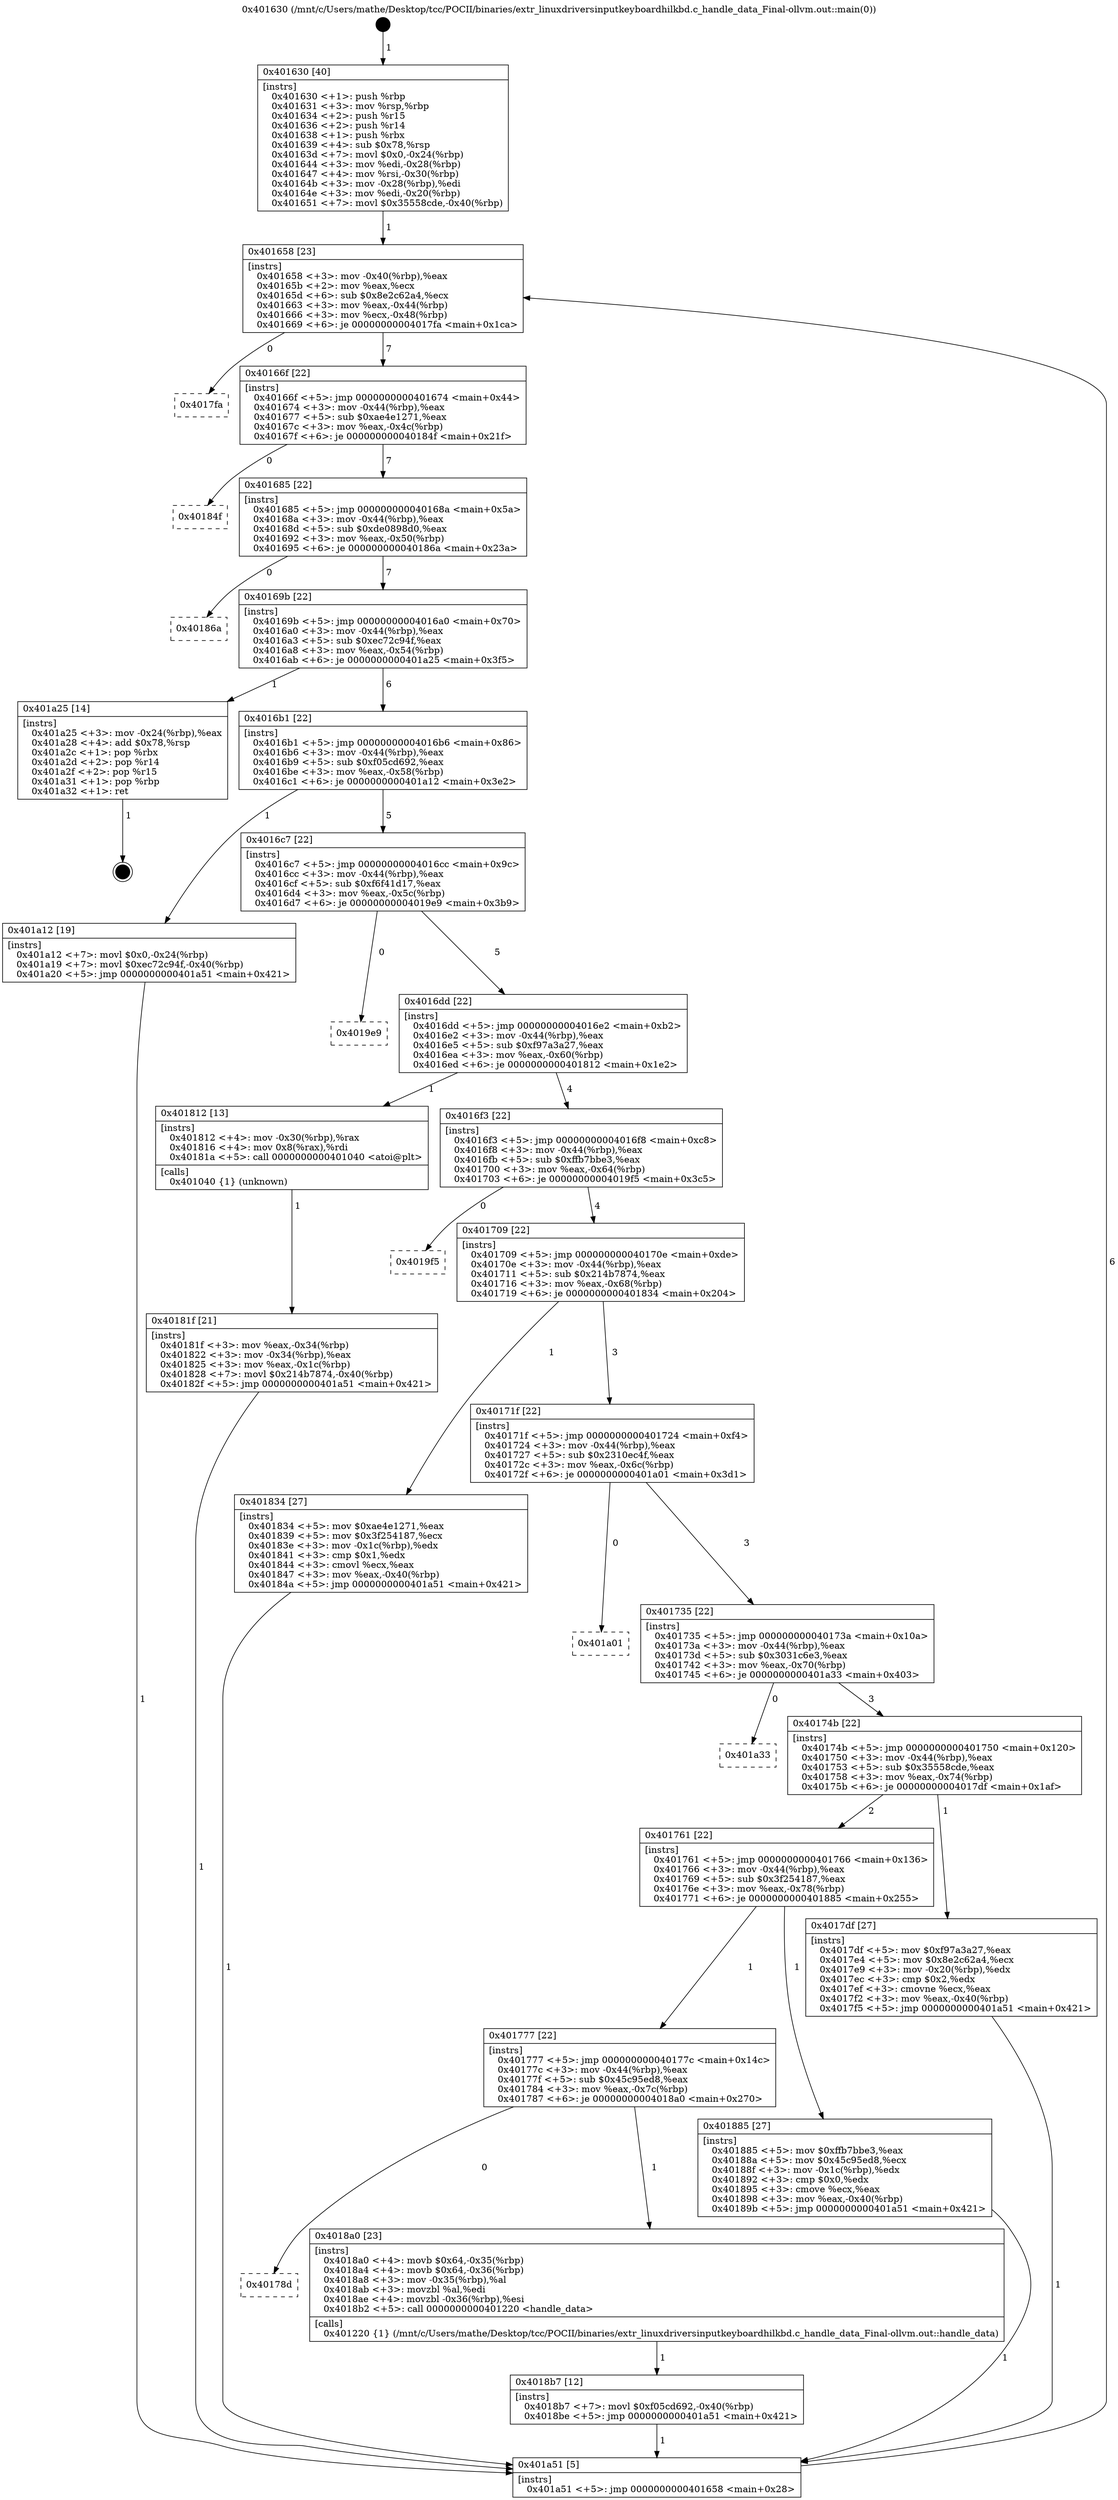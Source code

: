 digraph "0x401630" {
  label = "0x401630 (/mnt/c/Users/mathe/Desktop/tcc/POCII/binaries/extr_linuxdriversinputkeyboardhilkbd.c_handle_data_Final-ollvm.out::main(0))"
  labelloc = "t"
  node[shape=record]

  Entry [label="",width=0.3,height=0.3,shape=circle,fillcolor=black,style=filled]
  "0x401658" [label="{
     0x401658 [23]\l
     | [instrs]\l
     &nbsp;&nbsp;0x401658 \<+3\>: mov -0x40(%rbp),%eax\l
     &nbsp;&nbsp;0x40165b \<+2\>: mov %eax,%ecx\l
     &nbsp;&nbsp;0x40165d \<+6\>: sub $0x8e2c62a4,%ecx\l
     &nbsp;&nbsp;0x401663 \<+3\>: mov %eax,-0x44(%rbp)\l
     &nbsp;&nbsp;0x401666 \<+3\>: mov %ecx,-0x48(%rbp)\l
     &nbsp;&nbsp;0x401669 \<+6\>: je 00000000004017fa \<main+0x1ca\>\l
  }"]
  "0x4017fa" [label="{
     0x4017fa\l
  }", style=dashed]
  "0x40166f" [label="{
     0x40166f [22]\l
     | [instrs]\l
     &nbsp;&nbsp;0x40166f \<+5\>: jmp 0000000000401674 \<main+0x44\>\l
     &nbsp;&nbsp;0x401674 \<+3\>: mov -0x44(%rbp),%eax\l
     &nbsp;&nbsp;0x401677 \<+5\>: sub $0xae4e1271,%eax\l
     &nbsp;&nbsp;0x40167c \<+3\>: mov %eax,-0x4c(%rbp)\l
     &nbsp;&nbsp;0x40167f \<+6\>: je 000000000040184f \<main+0x21f\>\l
  }"]
  Exit [label="",width=0.3,height=0.3,shape=circle,fillcolor=black,style=filled,peripheries=2]
  "0x40184f" [label="{
     0x40184f\l
  }", style=dashed]
  "0x401685" [label="{
     0x401685 [22]\l
     | [instrs]\l
     &nbsp;&nbsp;0x401685 \<+5\>: jmp 000000000040168a \<main+0x5a\>\l
     &nbsp;&nbsp;0x40168a \<+3\>: mov -0x44(%rbp),%eax\l
     &nbsp;&nbsp;0x40168d \<+5\>: sub $0xde0898d0,%eax\l
     &nbsp;&nbsp;0x401692 \<+3\>: mov %eax,-0x50(%rbp)\l
     &nbsp;&nbsp;0x401695 \<+6\>: je 000000000040186a \<main+0x23a\>\l
  }"]
  "0x4018b7" [label="{
     0x4018b7 [12]\l
     | [instrs]\l
     &nbsp;&nbsp;0x4018b7 \<+7\>: movl $0xf05cd692,-0x40(%rbp)\l
     &nbsp;&nbsp;0x4018be \<+5\>: jmp 0000000000401a51 \<main+0x421\>\l
  }"]
  "0x40186a" [label="{
     0x40186a\l
  }", style=dashed]
  "0x40169b" [label="{
     0x40169b [22]\l
     | [instrs]\l
     &nbsp;&nbsp;0x40169b \<+5\>: jmp 00000000004016a0 \<main+0x70\>\l
     &nbsp;&nbsp;0x4016a0 \<+3\>: mov -0x44(%rbp),%eax\l
     &nbsp;&nbsp;0x4016a3 \<+5\>: sub $0xec72c94f,%eax\l
     &nbsp;&nbsp;0x4016a8 \<+3\>: mov %eax,-0x54(%rbp)\l
     &nbsp;&nbsp;0x4016ab \<+6\>: je 0000000000401a25 \<main+0x3f5\>\l
  }"]
  "0x40178d" [label="{
     0x40178d\l
  }", style=dashed]
  "0x401a25" [label="{
     0x401a25 [14]\l
     | [instrs]\l
     &nbsp;&nbsp;0x401a25 \<+3\>: mov -0x24(%rbp),%eax\l
     &nbsp;&nbsp;0x401a28 \<+4\>: add $0x78,%rsp\l
     &nbsp;&nbsp;0x401a2c \<+1\>: pop %rbx\l
     &nbsp;&nbsp;0x401a2d \<+2\>: pop %r14\l
     &nbsp;&nbsp;0x401a2f \<+2\>: pop %r15\l
     &nbsp;&nbsp;0x401a31 \<+1\>: pop %rbp\l
     &nbsp;&nbsp;0x401a32 \<+1\>: ret\l
  }"]
  "0x4016b1" [label="{
     0x4016b1 [22]\l
     | [instrs]\l
     &nbsp;&nbsp;0x4016b1 \<+5\>: jmp 00000000004016b6 \<main+0x86\>\l
     &nbsp;&nbsp;0x4016b6 \<+3\>: mov -0x44(%rbp),%eax\l
     &nbsp;&nbsp;0x4016b9 \<+5\>: sub $0xf05cd692,%eax\l
     &nbsp;&nbsp;0x4016be \<+3\>: mov %eax,-0x58(%rbp)\l
     &nbsp;&nbsp;0x4016c1 \<+6\>: je 0000000000401a12 \<main+0x3e2\>\l
  }"]
  "0x4018a0" [label="{
     0x4018a0 [23]\l
     | [instrs]\l
     &nbsp;&nbsp;0x4018a0 \<+4\>: movb $0x64,-0x35(%rbp)\l
     &nbsp;&nbsp;0x4018a4 \<+4\>: movb $0x64,-0x36(%rbp)\l
     &nbsp;&nbsp;0x4018a8 \<+3\>: mov -0x35(%rbp),%al\l
     &nbsp;&nbsp;0x4018ab \<+3\>: movzbl %al,%edi\l
     &nbsp;&nbsp;0x4018ae \<+4\>: movzbl -0x36(%rbp),%esi\l
     &nbsp;&nbsp;0x4018b2 \<+5\>: call 0000000000401220 \<handle_data\>\l
     | [calls]\l
     &nbsp;&nbsp;0x401220 \{1\} (/mnt/c/Users/mathe/Desktop/tcc/POCII/binaries/extr_linuxdriversinputkeyboardhilkbd.c_handle_data_Final-ollvm.out::handle_data)\l
  }"]
  "0x401a12" [label="{
     0x401a12 [19]\l
     | [instrs]\l
     &nbsp;&nbsp;0x401a12 \<+7\>: movl $0x0,-0x24(%rbp)\l
     &nbsp;&nbsp;0x401a19 \<+7\>: movl $0xec72c94f,-0x40(%rbp)\l
     &nbsp;&nbsp;0x401a20 \<+5\>: jmp 0000000000401a51 \<main+0x421\>\l
  }"]
  "0x4016c7" [label="{
     0x4016c7 [22]\l
     | [instrs]\l
     &nbsp;&nbsp;0x4016c7 \<+5\>: jmp 00000000004016cc \<main+0x9c\>\l
     &nbsp;&nbsp;0x4016cc \<+3\>: mov -0x44(%rbp),%eax\l
     &nbsp;&nbsp;0x4016cf \<+5\>: sub $0xf6f41d17,%eax\l
     &nbsp;&nbsp;0x4016d4 \<+3\>: mov %eax,-0x5c(%rbp)\l
     &nbsp;&nbsp;0x4016d7 \<+6\>: je 00000000004019e9 \<main+0x3b9\>\l
  }"]
  "0x401777" [label="{
     0x401777 [22]\l
     | [instrs]\l
     &nbsp;&nbsp;0x401777 \<+5\>: jmp 000000000040177c \<main+0x14c\>\l
     &nbsp;&nbsp;0x40177c \<+3\>: mov -0x44(%rbp),%eax\l
     &nbsp;&nbsp;0x40177f \<+5\>: sub $0x45c95ed8,%eax\l
     &nbsp;&nbsp;0x401784 \<+3\>: mov %eax,-0x7c(%rbp)\l
     &nbsp;&nbsp;0x401787 \<+6\>: je 00000000004018a0 \<main+0x270\>\l
  }"]
  "0x4019e9" [label="{
     0x4019e9\l
  }", style=dashed]
  "0x4016dd" [label="{
     0x4016dd [22]\l
     | [instrs]\l
     &nbsp;&nbsp;0x4016dd \<+5\>: jmp 00000000004016e2 \<main+0xb2\>\l
     &nbsp;&nbsp;0x4016e2 \<+3\>: mov -0x44(%rbp),%eax\l
     &nbsp;&nbsp;0x4016e5 \<+5\>: sub $0xf97a3a27,%eax\l
     &nbsp;&nbsp;0x4016ea \<+3\>: mov %eax,-0x60(%rbp)\l
     &nbsp;&nbsp;0x4016ed \<+6\>: je 0000000000401812 \<main+0x1e2\>\l
  }"]
  "0x401885" [label="{
     0x401885 [27]\l
     | [instrs]\l
     &nbsp;&nbsp;0x401885 \<+5\>: mov $0xffb7bbe3,%eax\l
     &nbsp;&nbsp;0x40188a \<+5\>: mov $0x45c95ed8,%ecx\l
     &nbsp;&nbsp;0x40188f \<+3\>: mov -0x1c(%rbp),%edx\l
     &nbsp;&nbsp;0x401892 \<+3\>: cmp $0x0,%edx\l
     &nbsp;&nbsp;0x401895 \<+3\>: cmove %ecx,%eax\l
     &nbsp;&nbsp;0x401898 \<+3\>: mov %eax,-0x40(%rbp)\l
     &nbsp;&nbsp;0x40189b \<+5\>: jmp 0000000000401a51 \<main+0x421\>\l
  }"]
  "0x401812" [label="{
     0x401812 [13]\l
     | [instrs]\l
     &nbsp;&nbsp;0x401812 \<+4\>: mov -0x30(%rbp),%rax\l
     &nbsp;&nbsp;0x401816 \<+4\>: mov 0x8(%rax),%rdi\l
     &nbsp;&nbsp;0x40181a \<+5\>: call 0000000000401040 \<atoi@plt\>\l
     | [calls]\l
     &nbsp;&nbsp;0x401040 \{1\} (unknown)\l
  }"]
  "0x4016f3" [label="{
     0x4016f3 [22]\l
     | [instrs]\l
     &nbsp;&nbsp;0x4016f3 \<+5\>: jmp 00000000004016f8 \<main+0xc8\>\l
     &nbsp;&nbsp;0x4016f8 \<+3\>: mov -0x44(%rbp),%eax\l
     &nbsp;&nbsp;0x4016fb \<+5\>: sub $0xffb7bbe3,%eax\l
     &nbsp;&nbsp;0x401700 \<+3\>: mov %eax,-0x64(%rbp)\l
     &nbsp;&nbsp;0x401703 \<+6\>: je 00000000004019f5 \<main+0x3c5\>\l
  }"]
  "0x40181f" [label="{
     0x40181f [21]\l
     | [instrs]\l
     &nbsp;&nbsp;0x40181f \<+3\>: mov %eax,-0x34(%rbp)\l
     &nbsp;&nbsp;0x401822 \<+3\>: mov -0x34(%rbp),%eax\l
     &nbsp;&nbsp;0x401825 \<+3\>: mov %eax,-0x1c(%rbp)\l
     &nbsp;&nbsp;0x401828 \<+7\>: movl $0x214b7874,-0x40(%rbp)\l
     &nbsp;&nbsp;0x40182f \<+5\>: jmp 0000000000401a51 \<main+0x421\>\l
  }"]
  "0x4019f5" [label="{
     0x4019f5\l
  }", style=dashed]
  "0x401709" [label="{
     0x401709 [22]\l
     | [instrs]\l
     &nbsp;&nbsp;0x401709 \<+5\>: jmp 000000000040170e \<main+0xde\>\l
     &nbsp;&nbsp;0x40170e \<+3\>: mov -0x44(%rbp),%eax\l
     &nbsp;&nbsp;0x401711 \<+5\>: sub $0x214b7874,%eax\l
     &nbsp;&nbsp;0x401716 \<+3\>: mov %eax,-0x68(%rbp)\l
     &nbsp;&nbsp;0x401719 \<+6\>: je 0000000000401834 \<main+0x204\>\l
  }"]
  "0x401630" [label="{
     0x401630 [40]\l
     | [instrs]\l
     &nbsp;&nbsp;0x401630 \<+1\>: push %rbp\l
     &nbsp;&nbsp;0x401631 \<+3\>: mov %rsp,%rbp\l
     &nbsp;&nbsp;0x401634 \<+2\>: push %r15\l
     &nbsp;&nbsp;0x401636 \<+2\>: push %r14\l
     &nbsp;&nbsp;0x401638 \<+1\>: push %rbx\l
     &nbsp;&nbsp;0x401639 \<+4\>: sub $0x78,%rsp\l
     &nbsp;&nbsp;0x40163d \<+7\>: movl $0x0,-0x24(%rbp)\l
     &nbsp;&nbsp;0x401644 \<+3\>: mov %edi,-0x28(%rbp)\l
     &nbsp;&nbsp;0x401647 \<+4\>: mov %rsi,-0x30(%rbp)\l
     &nbsp;&nbsp;0x40164b \<+3\>: mov -0x28(%rbp),%edi\l
     &nbsp;&nbsp;0x40164e \<+3\>: mov %edi,-0x20(%rbp)\l
     &nbsp;&nbsp;0x401651 \<+7\>: movl $0x35558cde,-0x40(%rbp)\l
  }"]
  "0x401834" [label="{
     0x401834 [27]\l
     | [instrs]\l
     &nbsp;&nbsp;0x401834 \<+5\>: mov $0xae4e1271,%eax\l
     &nbsp;&nbsp;0x401839 \<+5\>: mov $0x3f254187,%ecx\l
     &nbsp;&nbsp;0x40183e \<+3\>: mov -0x1c(%rbp),%edx\l
     &nbsp;&nbsp;0x401841 \<+3\>: cmp $0x1,%edx\l
     &nbsp;&nbsp;0x401844 \<+3\>: cmovl %ecx,%eax\l
     &nbsp;&nbsp;0x401847 \<+3\>: mov %eax,-0x40(%rbp)\l
     &nbsp;&nbsp;0x40184a \<+5\>: jmp 0000000000401a51 \<main+0x421\>\l
  }"]
  "0x40171f" [label="{
     0x40171f [22]\l
     | [instrs]\l
     &nbsp;&nbsp;0x40171f \<+5\>: jmp 0000000000401724 \<main+0xf4\>\l
     &nbsp;&nbsp;0x401724 \<+3\>: mov -0x44(%rbp),%eax\l
     &nbsp;&nbsp;0x401727 \<+5\>: sub $0x2310ec4f,%eax\l
     &nbsp;&nbsp;0x40172c \<+3\>: mov %eax,-0x6c(%rbp)\l
     &nbsp;&nbsp;0x40172f \<+6\>: je 0000000000401a01 \<main+0x3d1\>\l
  }"]
  "0x401a51" [label="{
     0x401a51 [5]\l
     | [instrs]\l
     &nbsp;&nbsp;0x401a51 \<+5\>: jmp 0000000000401658 \<main+0x28\>\l
  }"]
  "0x401a01" [label="{
     0x401a01\l
  }", style=dashed]
  "0x401735" [label="{
     0x401735 [22]\l
     | [instrs]\l
     &nbsp;&nbsp;0x401735 \<+5\>: jmp 000000000040173a \<main+0x10a\>\l
     &nbsp;&nbsp;0x40173a \<+3\>: mov -0x44(%rbp),%eax\l
     &nbsp;&nbsp;0x40173d \<+5\>: sub $0x3031c6e3,%eax\l
     &nbsp;&nbsp;0x401742 \<+3\>: mov %eax,-0x70(%rbp)\l
     &nbsp;&nbsp;0x401745 \<+6\>: je 0000000000401a33 \<main+0x403\>\l
  }"]
  "0x401761" [label="{
     0x401761 [22]\l
     | [instrs]\l
     &nbsp;&nbsp;0x401761 \<+5\>: jmp 0000000000401766 \<main+0x136\>\l
     &nbsp;&nbsp;0x401766 \<+3\>: mov -0x44(%rbp),%eax\l
     &nbsp;&nbsp;0x401769 \<+5\>: sub $0x3f254187,%eax\l
     &nbsp;&nbsp;0x40176e \<+3\>: mov %eax,-0x78(%rbp)\l
     &nbsp;&nbsp;0x401771 \<+6\>: je 0000000000401885 \<main+0x255\>\l
  }"]
  "0x401a33" [label="{
     0x401a33\l
  }", style=dashed]
  "0x40174b" [label="{
     0x40174b [22]\l
     | [instrs]\l
     &nbsp;&nbsp;0x40174b \<+5\>: jmp 0000000000401750 \<main+0x120\>\l
     &nbsp;&nbsp;0x401750 \<+3\>: mov -0x44(%rbp),%eax\l
     &nbsp;&nbsp;0x401753 \<+5\>: sub $0x35558cde,%eax\l
     &nbsp;&nbsp;0x401758 \<+3\>: mov %eax,-0x74(%rbp)\l
     &nbsp;&nbsp;0x40175b \<+6\>: je 00000000004017df \<main+0x1af\>\l
  }"]
  "0x4017df" [label="{
     0x4017df [27]\l
     | [instrs]\l
     &nbsp;&nbsp;0x4017df \<+5\>: mov $0xf97a3a27,%eax\l
     &nbsp;&nbsp;0x4017e4 \<+5\>: mov $0x8e2c62a4,%ecx\l
     &nbsp;&nbsp;0x4017e9 \<+3\>: mov -0x20(%rbp),%edx\l
     &nbsp;&nbsp;0x4017ec \<+3\>: cmp $0x2,%edx\l
     &nbsp;&nbsp;0x4017ef \<+3\>: cmovne %ecx,%eax\l
     &nbsp;&nbsp;0x4017f2 \<+3\>: mov %eax,-0x40(%rbp)\l
     &nbsp;&nbsp;0x4017f5 \<+5\>: jmp 0000000000401a51 \<main+0x421\>\l
  }"]
  Entry -> "0x401630" [label=" 1"]
  "0x401658" -> "0x4017fa" [label=" 0"]
  "0x401658" -> "0x40166f" [label=" 7"]
  "0x401a25" -> Exit [label=" 1"]
  "0x40166f" -> "0x40184f" [label=" 0"]
  "0x40166f" -> "0x401685" [label=" 7"]
  "0x401a12" -> "0x401a51" [label=" 1"]
  "0x401685" -> "0x40186a" [label=" 0"]
  "0x401685" -> "0x40169b" [label=" 7"]
  "0x4018b7" -> "0x401a51" [label=" 1"]
  "0x40169b" -> "0x401a25" [label=" 1"]
  "0x40169b" -> "0x4016b1" [label=" 6"]
  "0x4018a0" -> "0x4018b7" [label=" 1"]
  "0x4016b1" -> "0x401a12" [label=" 1"]
  "0x4016b1" -> "0x4016c7" [label=" 5"]
  "0x401777" -> "0x40178d" [label=" 0"]
  "0x4016c7" -> "0x4019e9" [label=" 0"]
  "0x4016c7" -> "0x4016dd" [label=" 5"]
  "0x401777" -> "0x4018a0" [label=" 1"]
  "0x4016dd" -> "0x401812" [label=" 1"]
  "0x4016dd" -> "0x4016f3" [label=" 4"]
  "0x401885" -> "0x401a51" [label=" 1"]
  "0x4016f3" -> "0x4019f5" [label=" 0"]
  "0x4016f3" -> "0x401709" [label=" 4"]
  "0x401761" -> "0x401885" [label=" 1"]
  "0x401709" -> "0x401834" [label=" 1"]
  "0x401709" -> "0x40171f" [label=" 3"]
  "0x401761" -> "0x401777" [label=" 1"]
  "0x40171f" -> "0x401a01" [label=" 0"]
  "0x40171f" -> "0x401735" [label=" 3"]
  "0x401834" -> "0x401a51" [label=" 1"]
  "0x401735" -> "0x401a33" [label=" 0"]
  "0x401735" -> "0x40174b" [label=" 3"]
  "0x40181f" -> "0x401a51" [label=" 1"]
  "0x40174b" -> "0x4017df" [label=" 1"]
  "0x40174b" -> "0x401761" [label=" 2"]
  "0x4017df" -> "0x401a51" [label=" 1"]
  "0x401630" -> "0x401658" [label=" 1"]
  "0x401a51" -> "0x401658" [label=" 6"]
  "0x401812" -> "0x40181f" [label=" 1"]
}
